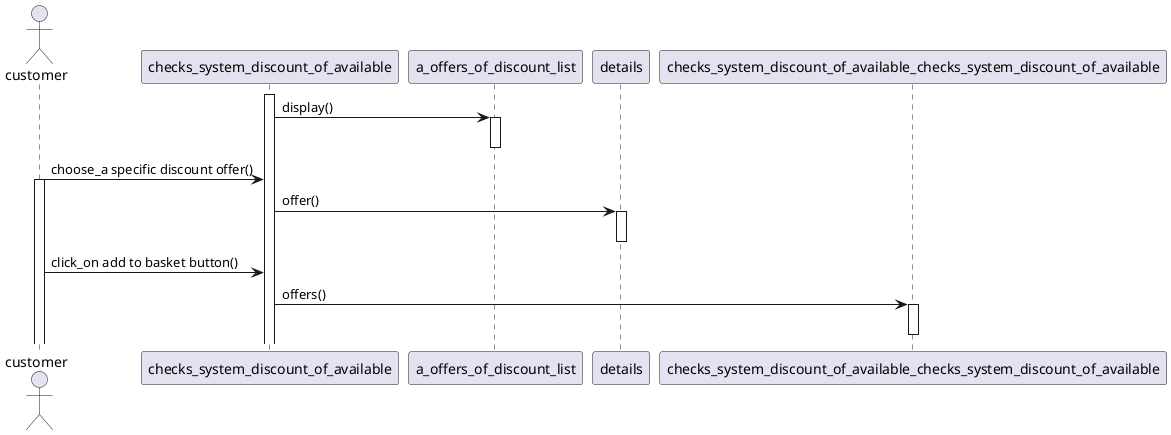@startuml
actor customer
actor customer
participant checks_system_discount_of_available
activate checks_system_discount_of_available
participant a_offers_of_discount_list
checks_system_discount_of_available -> a_offers_of_discount_list: display()
activate a_offers_of_discount_list
deactivate a_offers_of_discount_list
customer -> checks_system_discount_of_available: choose_a specific discount offer()
activate customer
participant details
checks_system_discount_of_available -> details: offer()
activate details
deactivate details
customer -> checks_system_discount_of_available: click_on add to basket button()
participant checks_system_discount_of_available_checks_system_discount_of_available
checks_system_discount_of_available -> checks_system_discount_of_available_checks_system_discount_of_available: offers()
activate checks_system_discount_of_available_checks_system_discount_of_available
deactivate checks_system_discount_of_available_checks_system_discount_of_available
@enduml

